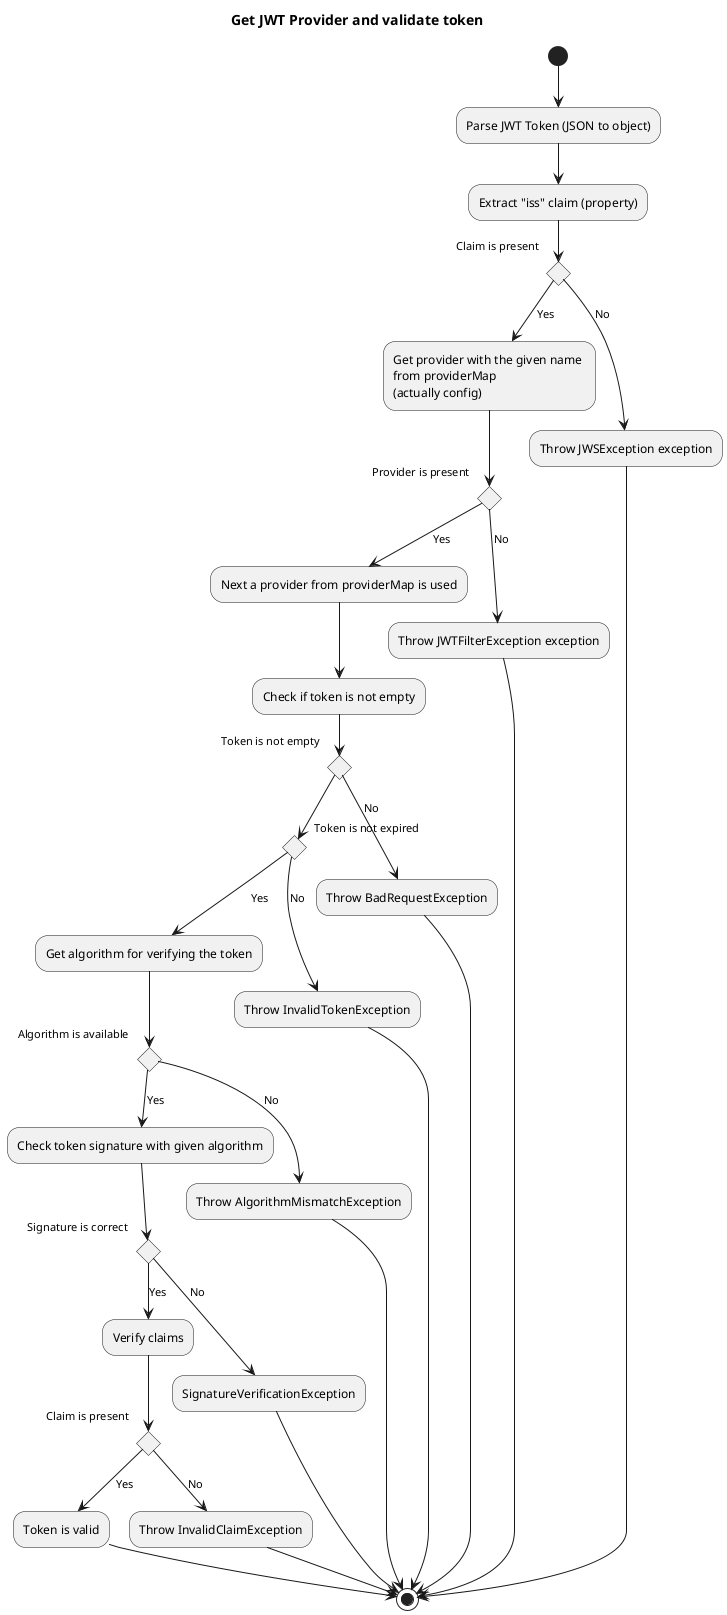 @startuml Get JWT Provider and validate token
    title Get JWT Provider and validate token

    (*) --> Parse JWT Token (JSON to object)
        --> Extract "iss" claim (property)
        if "Claim is present" then
            --> [Yes] Get provider with the given name \nfrom providerMap \n(actually config)
            if "Provider is present" then
                --> [Yes] Next a provider from providerMap is used
                --> Check if token is not empty
                if "Token is not empty" then
                    if "Token is not expired" then
                        --> [Yes] Get algorithm for verifying the token
                        if "Algorithm is available" then
                            --> [Yes] Check token signature with given algorithm
                            if "Signature is correct" then
                                --> [Yes] Verify claims
                                if "Claim is present"
                                    --> [Yes] Token is valid
                                    --> (*)
                                else
                                    --> [No] Throw InvalidClaimException
                                    --> (*)
                                endif
                            else
                                --> [No] SignatureVerificationException
                                --> (*)
                            endif
                        else
                            --> [No] Throw AlgorithmMismatchException
                            --> (*)
                        endif
                    else
                        --> [No] Throw InvalidTokenException
                        --> (*)
                    endif
                else
                    --> [No] Throw BadRequestException
                    --> (*)
                endif
            else
                --> [No] Throw JWTFilterException exception
                --> (*)
            endif
        else
            --> [No] Throw JWSException exception
            --> (*)
        endif
@enduml